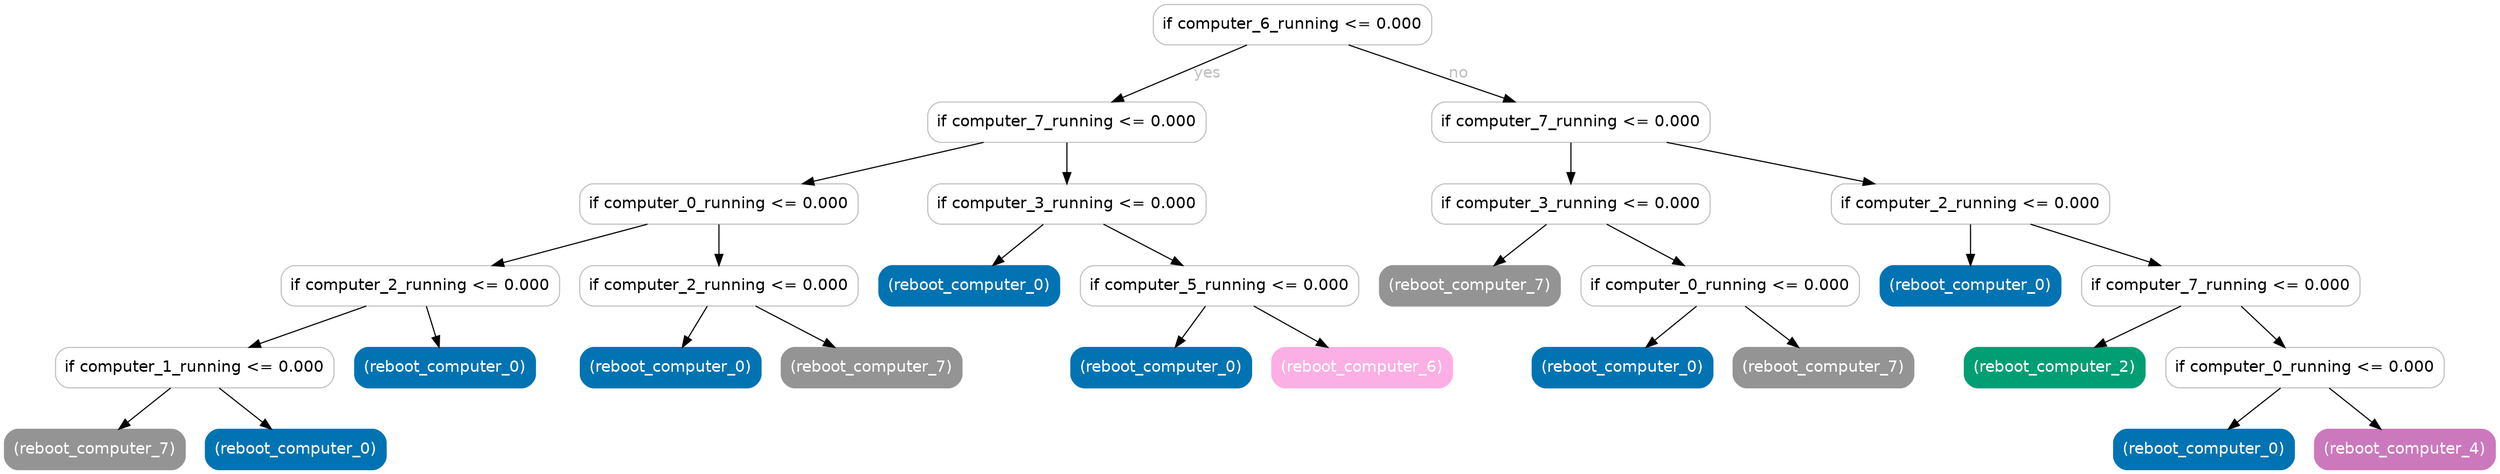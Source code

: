 digraph Tree {
	graph [bb="0,0,2219,415"];
	node [color=gray,
		fillcolor=white,
		fontname=helvetica,
		label="\N",
		shape=box,
		style="filled, rounded"
	];
	edge [fontname=helvetica];
	0	[height=0.5,
		label="if computer_6_running <= 0.000",
		pos="1147.5,397",
		width=3.4444];
	1	[height=0.5,
		label="if computer_7_running <= 0.000",
		pos="946.5,310",
		width=3.4444];
	0 -> 1	[fontcolor=gray,
		label=yes,
		lp="1072,353.5",
		pos="e,986.77,328.03 1106.8,378.8 1074.8,365.27 1030.2,346.38 996.08,331.97"];
	16	[height=0.5,
		label="if computer_7_running <= 0.000",
		pos="1395.5,310",
		width=3.4444];
	0 -> 16	[fontcolor=gray,
		label=no,
		lp="1295.5,353.5",
		pos="e,1345.7,328.07 1197.4,378.9 1237.4,365.18 1293.7,345.89 1336.1,331.37"];
	2	[height=0.5,
		label="if computer_0_running <= 0.000",
		pos="636.5,237",
		width=3.4444];
	1 -> 2	[fontcolor=gray,
		pos="e,710.95,255.05 872.25,291.99 826.68,281.56 768.19,268.16 720.87,257.32"];
	11	[height=0.5,
		label="if computer_3_running <= 0.000",
		pos="946.5,237",
		width=3.4444];
	1 -> 11	[fontcolor=gray,
		pos="e,946.5,255.03 946.5,291.81 946.5,283.79 946.5,274.05 946.5,265.07"];
	3	[height=0.5,
		label="if computer_2_running <= 0.000",
		pos="370.5,164",
		width=3.4444];
	2 -> 3	[fontcolor=gray,
		pos="e,434.62,182.11 572.79,218.99 534.16,208.68 484.73,195.49 444.4,184.72"];
	8	[height=0.5,
		label="if computer_2_running <= 0.000",
		pos="636.5,164",
		width=3.4444];
	2 -> 8	[fontcolor=gray,
		pos="e,636.5,182.03 636.5,218.81 636.5,210.79 636.5,201.05 636.5,192.07"];
	4	[height=0.5,
		label="if computer_1_running <= 0.000",
		pos="169.5,91",
		width=3.4444];
	3 -> 4	[fontcolor=gray,
		pos="e,217.95,109.11 322.36,145.99 293.85,135.92 257.55,123.1 227.48,112.48"];
	7	[color="#0173b2",
		fillcolor="#0173b2",
		fontcolor=white,
		height=0.5,
		label="(reboot_computer_0)",
		pos="392.5,91",
		width=2.2361];
	3 -> 7	[fontcolor=gray,
		pos="e,387.22,109.03 375.83,145.81 378.34,137.7 381.4,127.84 384.2,118.78"];
	5	[color="#949494",
		fillcolor="#949494",
		fontcolor=white,
		height=0.5,
		label="(reboot_computer_7)",
		pos="80.5,18",
		width=2.2361];
	4 -> 5	[fontcolor=gray,
		pos="e,101.85,36.029 147.96,72.813 136.48,63.656 122.19,52.26 109.73,42.316"];
	6	[color="#0173b2",
		fillcolor="#0173b2",
		fontcolor=white,
		height=0.5,
		label="(reboot_computer_0)",
		pos="259.5,18",
		width=2.2361];
	4 -> 6	[fontcolor=gray,
		pos="e,237.91,36.029 191.29,72.813 202.89,63.656 217.34,52.26 229.94,42.316"];
	9	[color="#0173b2",
		fillcolor="#0173b2",
		fontcolor=white,
		height=0.5,
		label="(reboot_computer_0)",
		pos="593.5,91",
		width=2.2361];
	8 -> 9	[fontcolor=gray,
		pos="e,603.81,109.03 626.09,145.81 620.97,137.35 614.69,126.98 609.01,117.61"];
	10	[color="#949494",
		fillcolor="#949494",
		fontcolor=white,
		height=0.5,
		label="(reboot_computer_7)",
		pos="772.5,91",
		width=2.2361];
	8 -> 10	[fontcolor=gray,
		pos="e,739.72,109.11 669.08,145.99 687.53,136.36 710.81,124.21 730.61,113.87"];
	12	[color="#0173b2",
		fillcolor="#0173b2",
		fontcolor=white,
		height=0.5,
		label="(reboot_computer_0)",
		pos="859.5,164",
		width=2.2361];
	11 -> 12	[fontcolor=gray,
		pos="e,880.37,182.03 925.44,218.81 914.33,209.74 900.52,198.48 888.42,188.6"];
	13	[height=0.5,
		label="if computer_5_running <= 0.000",
		pos="1082.5,164",
		width=3.4444];
	11 -> 13	[fontcolor=gray,
		pos="e,1049.7,182.11 979.08,218.99 997.53,209.36 1020.8,197.21 1040.6,186.87"];
	14	[color="#0173b2",
		fillcolor="#0173b2",
		fontcolor=white,
		height=0.5,
		label="(reboot_computer_0)",
		pos="1030.5,91",
		width=2.2361];
	13 -> 14	[fontcolor=gray,
		pos="e,1043,109.03 1069.9,145.81 1063.7,137.27 1056,126.77 1049,117.32"];
	15	[color="#fbafe4",
		fillcolor="#fbafe4",
		fontcolor=white,
		height=0.5,
		label="(reboot_computer_6)",
		pos="1209.5,91",
		width=2.2361];
	13 -> 15	[fontcolor=gray,
		pos="e,1178.9,109.11 1112.9,145.99 1130.1,136.4 1151.7,124.32 1170.1,114.01"];
	17	[height=0.5,
		label="if computer_3_running <= 0.000",
		pos="1395.5,237",
		width=3.4444];
	16 -> 17	[fontcolor=gray,
		pos="e,1395.5,255.03 1395.5,291.81 1395.5,283.79 1395.5,274.05 1395.5,265.07"];
	22	[height=0.5,
		label="if computer_2_running <= 0.000",
		pos="1751.5,237",
		width=3.4444];
	16 -> 22	[fontcolor=gray,
		pos="e,1666,255.05 1480.8,291.99 1533.5,281.47 1601.4,267.94 1656,257.05"];
	18	[color="#949494",
		fillcolor="#949494",
		fontcolor=white,
		height=0.5,
		label="(reboot_computer_7)",
		pos="1305.5,164",
		width=2.2361];
	17 -> 18	[fontcolor=gray,
		pos="e,1327.1,182.03 1373.7,218.81 1362.1,209.66 1347.7,198.26 1335.1,188.32"];
	19	[height=0.5,
		label="if computer_0_running <= 0.000",
		pos="1528.5,164",
		width=3.4444];
	17 -> 19	[fontcolor=gray,
		pos="e,1496.4,182.11 1427.4,218.99 1445.4,209.36 1468.2,197.21 1487.5,186.87"];
	20	[color="#0173b2",
		fillcolor="#0173b2",
		fontcolor=white,
		height=0.5,
		label="(reboot_computer_0)",
		pos="1441.5,91",
		width=2.2361];
	19 -> 20	[fontcolor=gray,
		pos="e,1462.4,109.03 1507.4,145.81 1496.3,136.74 1482.5,125.48 1470.4,115.6"];
	21	[color="#949494",
		fillcolor="#949494",
		fontcolor=white,
		height=0.5,
		label="(reboot_computer_7)",
		pos="1620.5,91",
		width=2.2361];
	19 -> 21	[fontcolor=gray,
		pos="e,1598.4,109.03 1550.8,145.81 1562.6,136.66 1577.4,125.26 1590.3,115.32"];
	23	[color="#0173b2",
		fillcolor="#0173b2",
		fontcolor=white,
		height=0.5,
		label="(reboot_computer_0)",
		pos="1751.5,164",
		width=2.2361];
	22 -> 23	[fontcolor=gray,
		pos="e,1751.5,182.03 1751.5,218.81 1751.5,210.79 1751.5,201.05 1751.5,192.07"];
	24	[height=0.5,
		label="if computer_7_running <= 0.000",
		pos="1974.5,164",
		width=3.4444];
	22 -> 24	[fontcolor=gray,
		pos="e,1920.7,182.11 1804.9,218.99 1836.8,208.84 1877.5,195.88 1911,185.2"];
	25	[color="#029e73",
		fillcolor="#029e73",
		fontcolor=white,
		height=0.5,
		label="(reboot_computer_2)",
		pos="1826.5,91",
		width=2.2361];
	24 -> 25	[fontcolor=gray,
		pos="e,1862.2,109.11 1939.1,145.99 1918.7,136.23 1892.9,123.88 1871.2,113.45"];
	26	[height=0.5,
		label="if computer_0_running <= 0.000",
		pos="2049.5,91",
		width=3.4444];
	24 -> 26	[fontcolor=gray,
		pos="e,2031.5,109.03 1992.7,145.81 2002.1,136.92 2013.7,125.91 2024,116.17"];
	27	[color="#0173b2",
		fillcolor="#0173b2",
		fontcolor=white,
		height=0.5,
		label="(reboot_computer_0)",
		pos="1959.5,18",
		width=2.2361];
	26 -> 27	[fontcolor=gray,
		pos="e,1981.1,36.029 2027.7,72.813 2016.1,63.656 2001.7,52.26 1989.1,42.316"];
	28	[color="#cc78bc",
		fillcolor="#cc78bc",
		fontcolor=white,
		height=0.5,
		label="(reboot_computer_4)",
		pos="2138.5,18",
		width=2.2361];
	26 -> 28	[fontcolor=gray,
		pos="e,2117.2,36.029 2071,72.813 2082.5,63.656 2096.8,52.26 2109.3,42.316"];
}
